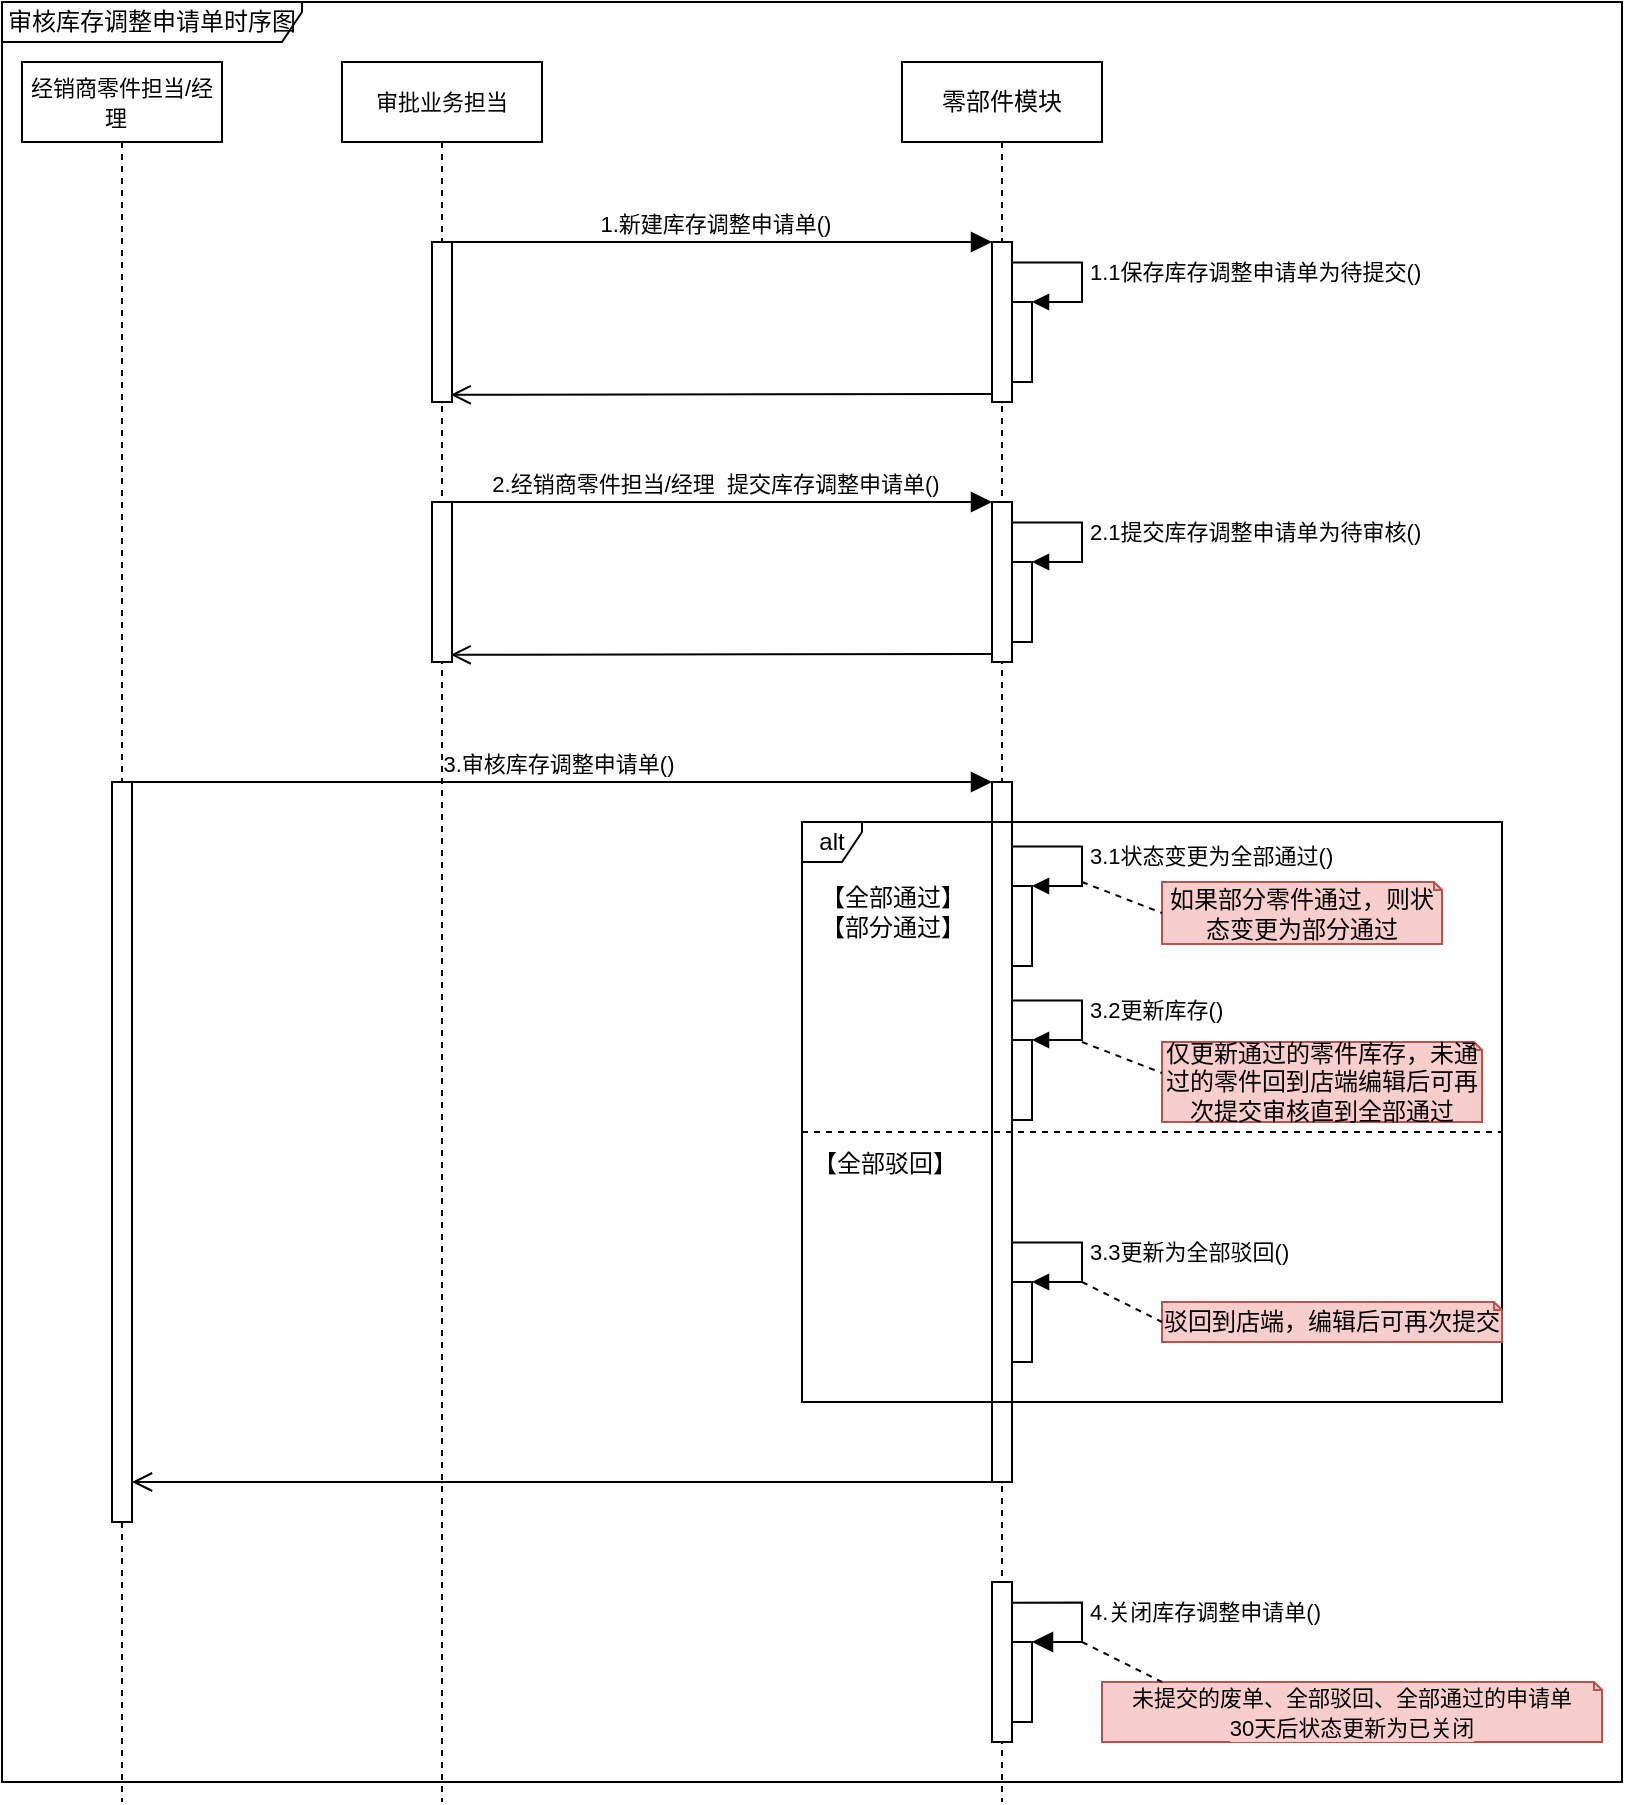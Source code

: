 <mxfile version="16.2.7" type="github" pages="4">
  <diagram id="KpkEGQ409U3p1T-nQ_Iy" name="时序图">
    <mxGraphModel dx="3041" dy="1184" grid="1" gridSize="10" guides="1" tooltips="1" connect="1" arrows="1" fold="1" page="1" pageScale="1" pageWidth="827" pageHeight="1169" math="0" shadow="0">
      <root>
        <mxCell id="dMH_0dEpBMfl3PH4L_uG-0" />
        <mxCell id="dMH_0dEpBMfl3PH4L_uG-1" parent="dMH_0dEpBMfl3PH4L_uG-0" />
        <mxCell id="01sT2_j_ewfTkymeiKA3-0" value="&lt;span style=&quot;font-size: 11px ; background-color: rgb(255 , 255 , 255)&quot;&gt;审批业务担当&lt;/span&gt;" style="shape=umlLifeline;perimeter=lifelinePerimeter;whiteSpace=wrap;html=1;container=1;collapsible=0;recursiveResize=0;outlineConnect=0;" parent="dMH_0dEpBMfl3PH4L_uG-1" vertex="1">
          <mxGeometry x="110" y="120" width="100" height="870" as="geometry" />
        </mxCell>
        <mxCell id="01sT2_j_ewfTkymeiKA3-2" value="零部件模块" style="shape=umlLifeline;perimeter=lifelinePerimeter;whiteSpace=wrap;html=1;container=1;collapsible=0;recursiveResize=0;outlineConnect=0;" parent="dMH_0dEpBMfl3PH4L_uG-1" vertex="1">
          <mxGeometry x="390" y="120" width="100" height="870" as="geometry" />
        </mxCell>
        <mxCell id="01sT2_j_ewfTkymeiKA3-3" value="1.1获取零件档案数据" style="edgeStyle=orthogonalEdgeStyle;html=1;align=left;spacingLeft=2;endArrow=block;rounded=0;entryX=1;entryY=0;endSize=6;targetPerimeterSpacing=-1;strokeColor=#1A1A1A;exitX=1;exitY=0.13;exitDx=0;exitDy=0;exitPerimeter=0;" parent="01sT2_j_ewfTkymeiKA3-2" edge="1">
          <mxGeometry relative="1" as="geometry">
            <mxPoint x="55" y="119.9" as="sourcePoint" />
            <Array as="points">
              <mxPoint x="90" y="120" />
              <mxPoint x="90" y="140" />
            </Array>
          </mxGeometry>
        </mxCell>
        <mxCell id="hbXLV57Qmul_VOZRptlu-0" value="" style="html=1;points=[];perimeter=orthogonalPerimeter;" parent="01sT2_j_ewfTkymeiKA3-2" vertex="1">
          <mxGeometry x="45" y="760" width="10" height="80" as="geometry" />
        </mxCell>
        <mxCell id="hbXLV57Qmul_VOZRptlu-3" value="" style="html=1;points=[];perimeter=orthogonalPerimeter;" parent="01sT2_j_ewfTkymeiKA3-2" vertex="1">
          <mxGeometry x="55" y="790" width="10" height="40" as="geometry" />
        </mxCell>
        <mxCell id="hbXLV57Qmul_VOZRptlu-4" value="4.关闭库存调整申请单()" style="edgeStyle=orthogonalEdgeStyle;html=1;align=left;spacingLeft=2;endArrow=block;rounded=0;entryX=1;entryY=0;startSize=14;endSize=8;exitX=1.023;exitY=0.129;exitDx=0;exitDy=0;exitPerimeter=0;" parent="01sT2_j_ewfTkymeiKA3-2" source="hbXLV57Qmul_VOZRptlu-0" target="hbXLV57Qmul_VOZRptlu-3" edge="1">
          <mxGeometry relative="1" as="geometry">
            <mxPoint x="60" y="770" as="sourcePoint" />
            <Array as="points">
              <mxPoint x="90" y="770" />
              <mxPoint x="90" y="790" />
            </Array>
          </mxGeometry>
        </mxCell>
        <mxCell id="01sT2_j_ewfTkymeiKA3-5" value="审核库存调整申请单时序图" style="shape=umlFrame;whiteSpace=wrap;html=1;fillColor=#FFFFFF;width=150;height=20;" parent="dMH_0dEpBMfl3PH4L_uG-1" vertex="1">
          <mxGeometry x="-60" y="90" width="810" height="890" as="geometry" />
        </mxCell>
        <mxCell id="01sT2_j_ewfTkymeiKA3-11" value="" style="html=1;points=[];perimeter=orthogonalPerimeter;" parent="dMH_0dEpBMfl3PH4L_uG-1" vertex="1">
          <mxGeometry x="435" y="480" width="10" height="350" as="geometry" />
        </mxCell>
        <mxCell id="01sT2_j_ewfTkymeiKA3-12" value="3.审核库存调整申请单()" style="html=1;verticalAlign=bottom;endArrow=block;entryX=0;entryY=0;rounded=0;endSize=8;" parent="dMH_0dEpBMfl3PH4L_uG-1" target="01sT2_j_ewfTkymeiKA3-11" edge="1" source="RFKSd0XwqTJ9vZxJifCU-4">
          <mxGeometry relative="1" as="geometry">
            <mxPoint x="160" y="480" as="sourcePoint" />
          </mxGeometry>
        </mxCell>
        <mxCell id="01sT2_j_ewfTkymeiKA3-13" value="" style="html=1;verticalAlign=bottom;endArrow=open;endSize=8;exitX=0;exitY=0.95;rounded=0;" parent="dMH_0dEpBMfl3PH4L_uG-1" edge="1" target="01sT2_j_ewfTkymeiKA3-10">
          <mxGeometry relative="1" as="geometry">
            <mxPoint x="164.33" y="832" as="targetPoint" />
            <mxPoint x="435" y="830.0" as="sourcePoint" />
          </mxGeometry>
        </mxCell>
        <mxCell id="01sT2_j_ewfTkymeiKA3-14" value="" style="html=1;points=[];perimeter=orthogonalPerimeter;fillColor=#FFFFFF;" parent="dMH_0dEpBMfl3PH4L_uG-1" vertex="1">
          <mxGeometry x="445" y="532" width="10" height="40" as="geometry" />
        </mxCell>
        <mxCell id="01sT2_j_ewfTkymeiKA3-15" value="3.1状态变更为全部通过()" style="edgeStyle=orthogonalEdgeStyle;html=1;align=left;spacingLeft=2;endArrow=block;rounded=0;entryX=1;entryY=0;exitX=1.022;exitY=0.128;exitDx=0;exitDy=0;exitPerimeter=0;" parent="dMH_0dEpBMfl3PH4L_uG-1" target="01sT2_j_ewfTkymeiKA3-14" edge="1">
          <mxGeometry relative="1" as="geometry">
            <mxPoint x="445.22" y="512.24" as="sourcePoint" />
            <Array as="points">
              <mxPoint x="480" y="512" />
              <mxPoint x="480" y="532" />
            </Array>
          </mxGeometry>
        </mxCell>
        <mxCell id="hysKCnYTG792oOM7qKN0-2" value="" style="html=1;points=[];perimeter=orthogonalPerimeter;fillColor=#FFFFFF;" parent="dMH_0dEpBMfl3PH4L_uG-1" vertex="1">
          <mxGeometry x="445" y="730" width="10" height="40" as="geometry" />
        </mxCell>
        <mxCell id="hysKCnYTG792oOM7qKN0-3" value="3.3更新为全部驳回()" style="edgeStyle=orthogonalEdgeStyle;html=1;align=left;spacingLeft=2;endArrow=block;rounded=0;entryX=1;entryY=0;exitX=1.022;exitY=0.128;exitDx=0;exitDy=0;exitPerimeter=0;" parent="dMH_0dEpBMfl3PH4L_uG-1" target="hysKCnYTG792oOM7qKN0-2" edge="1">
          <mxGeometry relative="1" as="geometry">
            <mxPoint x="445.22" y="710.24" as="sourcePoint" />
            <Array as="points">
              <mxPoint x="480" y="710" />
              <mxPoint x="480" y="730" />
            </Array>
          </mxGeometry>
        </mxCell>
        <mxCell id="hysKCnYTG792oOM7qKN0-7" value="alt" style="shape=umlFrame;whiteSpace=wrap;html=1;width=30;height=20;" parent="dMH_0dEpBMfl3PH4L_uG-1" vertex="1">
          <mxGeometry x="340" y="500" width="350" height="290" as="geometry" />
        </mxCell>
        <mxCell id="hysKCnYTG792oOM7qKN0-8" value="" style="html=1;points=[];perimeter=orthogonalPerimeter;fillColor=#FFFFFF;" parent="dMH_0dEpBMfl3PH4L_uG-1" vertex="1">
          <mxGeometry x="445" y="609" width="10" height="40" as="geometry" />
        </mxCell>
        <mxCell id="hysKCnYTG792oOM7qKN0-9" value="3.2更新库存()" style="edgeStyle=orthogonalEdgeStyle;html=1;align=left;spacingLeft=2;endArrow=block;rounded=0;entryX=1;entryY=0;exitX=1.022;exitY=0.128;exitDx=0;exitDy=0;exitPerimeter=0;" parent="dMH_0dEpBMfl3PH4L_uG-1" target="hysKCnYTG792oOM7qKN0-8" edge="1">
          <mxGeometry relative="1" as="geometry">
            <mxPoint x="445.22" y="589.24" as="sourcePoint" />
            <Array as="points">
              <mxPoint x="480" y="589" />
              <mxPoint x="480" y="609" />
            </Array>
          </mxGeometry>
        </mxCell>
        <mxCell id="hysKCnYTG792oOM7qKN0-10" value="如果部分零件通过，则状态变更为部分通过" style="shape=note;whiteSpace=wrap;html=1;backgroundOutline=1;darkOpacity=0.05;size=4;fillColor=#f8cecc;strokeColor=#b85450;" parent="dMH_0dEpBMfl3PH4L_uG-1" vertex="1">
          <mxGeometry x="520" y="530" width="140" height="31" as="geometry" />
        </mxCell>
        <mxCell id="hysKCnYTG792oOM7qKN0-11" value="" style="endArrow=none;dashed=1;html=1;rounded=0;endSize=8;entryX=0;entryY=0.5;entryDx=0;entryDy=0;entryPerimeter=0;" parent="dMH_0dEpBMfl3PH4L_uG-1" target="hysKCnYTG792oOM7qKN0-10" edge="1">
          <mxGeometry width="50" height="50" relative="1" as="geometry">
            <mxPoint x="480" y="530" as="sourcePoint" />
            <mxPoint x="570" y="560" as="targetPoint" />
          </mxGeometry>
        </mxCell>
        <mxCell id="hysKCnYTG792oOM7qKN0-12" value="" style="line;strokeWidth=1;rotatable=0;dashed=1;labelPosition=right;align=left;verticalAlign=middle;spacingTop=0;spacingLeft=6;points=[];portConstraint=eastwest;" parent="dMH_0dEpBMfl3PH4L_uG-1" vertex="1">
          <mxGeometry x="340" y="650" width="350" height="10" as="geometry" />
        </mxCell>
        <mxCell id="hysKCnYTG792oOM7qKN0-13" value="仅更新通过的零件库存，未通过的零件回到店端编辑后可再次提交审核直到全部通过" style="shape=note;whiteSpace=wrap;html=1;backgroundOutline=1;darkOpacity=0.05;size=4;fillColor=#f8cecc;strokeColor=#b85450;" parent="dMH_0dEpBMfl3PH4L_uG-1" vertex="1">
          <mxGeometry x="520" y="610" width="160" height="40" as="geometry" />
        </mxCell>
        <mxCell id="hysKCnYTG792oOM7qKN0-14" value="" style="endArrow=none;dashed=1;html=1;rounded=0;endSize=8;entryX=0;entryY=0.5;entryDx=0;entryDy=0;entryPerimeter=0;" parent="dMH_0dEpBMfl3PH4L_uG-1" edge="1">
          <mxGeometry width="50" height="50" relative="1" as="geometry">
            <mxPoint x="480" y="610" as="sourcePoint" />
            <mxPoint x="520" y="625.5" as="targetPoint" />
          </mxGeometry>
        </mxCell>
        <mxCell id="hysKCnYTG792oOM7qKN0-15" value="【全部通过】&lt;br&gt;【部分通过】" style="text;html=1;align=center;verticalAlign=middle;resizable=0;points=[];autosize=1;strokeColor=none;fillColor=none;" parent="dMH_0dEpBMfl3PH4L_uG-1" vertex="1">
          <mxGeometry x="340" y="530" width="90" height="30" as="geometry" />
        </mxCell>
        <mxCell id="hysKCnYTG792oOM7qKN0-16" value="【全部驳回】" style="text;html=1;align=center;verticalAlign=middle;resizable=0;points=[];autosize=1;strokeColor=none;fillColor=none;" parent="dMH_0dEpBMfl3PH4L_uG-1" vertex="1">
          <mxGeometry x="336" y="661" width="90" height="20" as="geometry" />
        </mxCell>
        <mxCell id="hysKCnYTG792oOM7qKN0-17" value="驳回到店端，编辑后可再次提交" style="shape=note;whiteSpace=wrap;html=1;backgroundOutline=1;darkOpacity=0.05;size=4;fillColor=#f8cecc;strokeColor=#b85450;" parent="dMH_0dEpBMfl3PH4L_uG-1" vertex="1">
          <mxGeometry x="520" y="740" width="170" height="20" as="geometry" />
        </mxCell>
        <mxCell id="hysKCnYTG792oOM7qKN0-18" value="" style="endArrow=none;dashed=1;html=1;rounded=0;endSize=8;entryX=0;entryY=0.5;entryDx=0;entryDy=0;entryPerimeter=0;" parent="dMH_0dEpBMfl3PH4L_uG-1" target="hysKCnYTG792oOM7qKN0-17" edge="1">
          <mxGeometry width="50" height="50" relative="1" as="geometry">
            <mxPoint x="480" y="730" as="sourcePoint" />
            <mxPoint x="520" y="745.5" as="targetPoint" />
          </mxGeometry>
        </mxCell>
        <mxCell id="B54YnUm7SQSFbyslBy3h-0" value="" style="html=1;points=[];perimeter=orthogonalPerimeter;" parent="dMH_0dEpBMfl3PH4L_uG-1" vertex="1">
          <mxGeometry x="155" y="210" width="10" height="80" as="geometry" />
        </mxCell>
        <mxCell id="B54YnUm7SQSFbyslBy3h-1" value="" style="html=1;points=[];perimeter=orthogonalPerimeter;" parent="dMH_0dEpBMfl3PH4L_uG-1" vertex="1">
          <mxGeometry x="435" y="210" width="10" height="80" as="geometry" />
        </mxCell>
        <mxCell id="B54YnUm7SQSFbyslBy3h-2" value="1.新建库存调整申请单()&amp;nbsp;" style="html=1;verticalAlign=bottom;endArrow=block;entryX=0;entryY=0;rounded=0;endSize=8;" parent="dMH_0dEpBMfl3PH4L_uG-1" target="B54YnUm7SQSFbyslBy3h-1" edge="1">
          <mxGeometry relative="1" as="geometry">
            <mxPoint x="160" y="210" as="sourcePoint" />
          </mxGeometry>
        </mxCell>
        <mxCell id="B54YnUm7SQSFbyslBy3h-3" value="" style="html=1;verticalAlign=bottom;endArrow=open;endSize=8;exitX=0;exitY=0.95;rounded=0;entryX=0.933;entryY=0.955;entryDx=0;entryDy=0;entryPerimeter=0;" parent="dMH_0dEpBMfl3PH4L_uG-1" source="B54YnUm7SQSFbyslBy3h-1" target="B54YnUm7SQSFbyslBy3h-0" edge="1">
          <mxGeometry relative="1" as="geometry">
            <mxPoint x="160" y="286" as="targetPoint" />
          </mxGeometry>
        </mxCell>
        <mxCell id="B54YnUm7SQSFbyslBy3h-4" value="" style="html=1;points=[];perimeter=orthogonalPerimeter;fillColor=#FFFFFF;" parent="dMH_0dEpBMfl3PH4L_uG-1" vertex="1">
          <mxGeometry x="445" y="240" width="10" height="40" as="geometry" />
        </mxCell>
        <mxCell id="B54YnUm7SQSFbyslBy3h-5" value="1.1保存库存调整申请单为待提交()" style="edgeStyle=orthogonalEdgeStyle;html=1;align=left;spacingLeft=2;endArrow=block;rounded=0;entryX=1;entryY=0;exitX=1.022;exitY=0.128;exitDx=0;exitDy=0;exitPerimeter=0;" parent="dMH_0dEpBMfl3PH4L_uG-1" target="B54YnUm7SQSFbyslBy3h-4" edge="1">
          <mxGeometry relative="1" as="geometry">
            <mxPoint x="445.22" y="220.24" as="sourcePoint" />
            <Array as="points">
              <mxPoint x="480" y="220" />
              <mxPoint x="480" y="240" />
            </Array>
          </mxGeometry>
        </mxCell>
        <mxCell id="B54YnUm7SQSFbyslBy3h-6" value="" style="html=1;points=[];perimeter=orthogonalPerimeter;" parent="dMH_0dEpBMfl3PH4L_uG-1" vertex="1">
          <mxGeometry x="155" y="340" width="10" height="80" as="geometry" />
        </mxCell>
        <mxCell id="B54YnUm7SQSFbyslBy3h-7" value="" style="html=1;points=[];perimeter=orthogonalPerimeter;" parent="dMH_0dEpBMfl3PH4L_uG-1" vertex="1">
          <mxGeometry x="435" y="340" width="10" height="80" as="geometry" />
        </mxCell>
        <mxCell id="B54YnUm7SQSFbyslBy3h-8" value="2.经销商零件担当/经理&amp;nbsp; 提交库存调整申请单()&amp;nbsp;" style="html=1;verticalAlign=bottom;endArrow=block;entryX=0;entryY=0;rounded=0;endSize=8;" parent="dMH_0dEpBMfl3PH4L_uG-1" target="B54YnUm7SQSFbyslBy3h-7" edge="1">
          <mxGeometry relative="1" as="geometry">
            <mxPoint x="160" y="340" as="sourcePoint" />
          </mxGeometry>
        </mxCell>
        <mxCell id="B54YnUm7SQSFbyslBy3h-9" value="" style="html=1;verticalAlign=bottom;endArrow=open;endSize=8;exitX=0;exitY=0.95;rounded=0;entryX=0.933;entryY=0.955;entryDx=0;entryDy=0;entryPerimeter=0;" parent="dMH_0dEpBMfl3PH4L_uG-1" source="B54YnUm7SQSFbyslBy3h-7" target="B54YnUm7SQSFbyslBy3h-6" edge="1">
          <mxGeometry relative="1" as="geometry">
            <mxPoint x="160" y="416" as="targetPoint" />
          </mxGeometry>
        </mxCell>
        <mxCell id="B54YnUm7SQSFbyslBy3h-10" value="" style="html=1;points=[];perimeter=orthogonalPerimeter;fillColor=#FFFFFF;" parent="dMH_0dEpBMfl3PH4L_uG-1" vertex="1">
          <mxGeometry x="445" y="370" width="10" height="40" as="geometry" />
        </mxCell>
        <mxCell id="B54YnUm7SQSFbyslBy3h-11" value="2.1提交库存调整申请单为待审核()" style="edgeStyle=orthogonalEdgeStyle;html=1;align=left;spacingLeft=2;endArrow=block;rounded=0;entryX=1;entryY=0;exitX=1.022;exitY=0.128;exitDx=0;exitDy=0;exitPerimeter=0;" parent="dMH_0dEpBMfl3PH4L_uG-1" target="B54YnUm7SQSFbyslBy3h-10" edge="1">
          <mxGeometry relative="1" as="geometry">
            <mxPoint x="445.22" y="350.24" as="sourcePoint" />
            <Array as="points">
              <mxPoint x="480" y="350" />
              <mxPoint x="480" y="370" />
            </Array>
          </mxGeometry>
        </mxCell>
        <mxCell id="hbXLV57Qmul_VOZRptlu-5" value="&lt;span style=&quot;background-color: rgb(248 , 206 , 204)&quot;&gt;&lt;span style=&quot;font-size: 11px ; text-align: left&quot;&gt;未提交的废单、全部驳回、全部通过的申请单&lt;/span&gt;&lt;br style=&quot;font-size: 11px ; text-align: left&quot;&gt;&lt;span style=&quot;font-size: 11px ; text-align: left&quot;&gt;30天后状态更新为已关闭&lt;/span&gt;&lt;/span&gt;" style="shape=note;size=4;whiteSpace=wrap;html=1;fillColor=#f8cecc;strokeColor=#b85450;" parent="dMH_0dEpBMfl3PH4L_uG-1" vertex="1">
          <mxGeometry x="490" y="930" width="250" height="30" as="geometry" />
        </mxCell>
        <mxCell id="hbXLV57Qmul_VOZRptlu-6" value="" style="endArrow=none;dashed=1;html=1;rounded=0;endSize=8;entryX=0;entryY=0.5;entryDx=0;entryDy=0;entryPerimeter=0;" parent="dMH_0dEpBMfl3PH4L_uG-1" edge="1">
          <mxGeometry width="50" height="50" relative="1" as="geometry">
            <mxPoint x="480" y="910" as="sourcePoint" />
            <mxPoint x="520" y="930" as="targetPoint" />
          </mxGeometry>
        </mxCell>
        <mxCell id="RFKSd0XwqTJ9vZxJifCU-4" value="&lt;span style=&quot;font-size: 11px ; background-color: rgb(255 , 255 , 255)&quot;&gt;经销商零件担当/经理&amp;nbsp;&amp;nbsp;&lt;/span&gt;" style="shape=umlLifeline;perimeter=lifelinePerimeter;whiteSpace=wrap;html=1;container=1;collapsible=0;recursiveResize=0;outlineConnect=0;" vertex="1" parent="dMH_0dEpBMfl3PH4L_uG-1">
          <mxGeometry x="-50" y="120" width="100" height="870" as="geometry" />
        </mxCell>
        <mxCell id="01sT2_j_ewfTkymeiKA3-10" value="" style="html=1;points=[];perimeter=orthogonalPerimeter;" parent="RFKSd0XwqTJ9vZxJifCU-4" vertex="1">
          <mxGeometry x="45" y="360" width="10" height="370" as="geometry" />
        </mxCell>
      </root>
    </mxGraphModel>
  </diagram>
  <diagram id="1weqx7i3Zt6CdPhyrl3k" name="创建-行为图">
    <mxGraphModel dx="1550" dy="829" grid="1" gridSize="10" guides="1" tooltips="1" connect="1" arrows="1" fold="1" page="1" pageScale="1" pageWidth="827" pageHeight="1169" math="0" shadow="0">
      <root>
        <mxCell id="PVDpojOrxvgwT7yR8eio-0" />
        <mxCell id="PVDpojOrxvgwT7yR8eio-1" parent="PVDpojOrxvgwT7yR8eio-0" />
        <mxCell id="wpYmfyQto9yeINCN27tz-4" value="零部件前端" style="shape=umlLifeline;perimeter=lifelinePerimeter;whiteSpace=wrap;html=1;container=1;collapsible=0;recursiveResize=0;outlineConnect=0;labelBackgroundColor=#FFFFFF;strokeColor=default;fillColor=default;" parent="PVDpojOrxvgwT7yR8eio-1" vertex="1">
          <mxGeometry x="40" y="120" width="100" height="560" as="geometry" />
        </mxCell>
        <mxCell id="wpYmfyQto9yeINCN27tz-5" value="应用层-零部件聚合服务" style="shape=umlLifeline;perimeter=lifelinePerimeter;whiteSpace=wrap;html=1;container=1;collapsible=0;recursiveResize=0;outlineConnect=0;labelBackgroundColor=#FFFFFF;strokeColor=default;fillColor=default;" parent="PVDpojOrxvgwT7yR8eio-1" vertex="1">
          <mxGeometry x="413.5" y="120" width="100" height="560" as="geometry" />
        </mxCell>
        <mxCell id="wpYmfyQto9yeINCN27tz-6" value="领域层-库存管理原子服务" style="shape=umlLifeline;perimeter=lifelinePerimeter;whiteSpace=wrap;html=1;container=1;collapsible=0;recursiveResize=0;outlineConnect=0;labelBackgroundColor=#FFFFFF;strokeColor=default;fillColor=default;" parent="PVDpojOrxvgwT7yR8eio-1" vertex="1">
          <mxGeometry x="600" y="120" width="100" height="560" as="geometry" />
        </mxCell>
        <mxCell id="wpYmfyQto9yeINCN27tz-7" value="接口-BFF服务" style="shape=umlLifeline;perimeter=lifelinePerimeter;whiteSpace=wrap;html=1;container=1;collapsible=0;recursiveResize=0;outlineConnect=0;labelBackgroundColor=#FFFFFF;strokeColor=default;fillColor=default;" parent="PVDpojOrxvgwT7yR8eio-1" vertex="1">
          <mxGeometry x="230" y="120" width="100" height="560" as="geometry" />
        </mxCell>
      </root>
    </mxGraphModel>
  </diagram>
  <diagram id="kdZGtH4mZ9aiySJ-_8Ck" name="库存调整申请单-事件图">
    <mxGraphModel dx="1292" dy="628" grid="1" gridSize="10" guides="1" tooltips="1" connect="1" arrows="0" fold="1" page="1" pageScale="1" pageWidth="827" pageHeight="1169" math="0" shadow="0">
      <root>
        <mxCell id="3W6WqJMpqGZ4H0qzBmMQ-0" />
        <mxCell id="3W6WqJMpqGZ4H0qzBmMQ-1" parent="3W6WqJMpqGZ4H0qzBmMQ-0" />
        <mxCell id="3W6WqJMpqGZ4H0qzBmMQ-2" value="" style="verticalLabelPosition=bottom;verticalAlign=top;html=1;shape=mxgraph.basic.rect;fillColor2=none;strokeWidth=1;size=20;indent=5;fillColor=#B9E0A5;" parent="3W6WqJMpqGZ4H0qzBmMQ-1" vertex="1">
          <mxGeometry x="440" y="200" width="920" height="430" as="geometry" />
        </mxCell>
        <mxCell id="3W6WqJMpqGZ4H0qzBmMQ-8" value="库存调整事件流转" style="text;html=1;align=center;verticalAlign=middle;resizable=0;points=[];autosize=1;strokeColor=none;fillColor=none;" parent="3W6WqJMpqGZ4H0qzBmMQ-1" vertex="1">
          <mxGeometry x="445" y="210" width="110" height="20" as="geometry" />
        </mxCell>
        <mxCell id="3W6WqJMpqGZ4H0qzBmMQ-9" value="提交" style="html=1;verticalAlign=bottom;endArrow=block;rounded=0;entryX=0;entryY=0.5;entryDx=0;entryDy=0;endFill=0;endSize=8;" parent="3W6WqJMpqGZ4H0qzBmMQ-1" target="4SFHawzw00CQyHeP9pkp-0" edge="1">
          <mxGeometry width="80" relative="1" as="geometry">
            <mxPoint x="720" y="359.5" as="sourcePoint" />
            <mxPoint x="800" y="359.5" as="targetPoint" />
          </mxGeometry>
        </mxCell>
        <mxCell id="4SFHawzw00CQyHeP9pkp-0" value="&lt;span style=&quot;font-size: 11px ; background-color: rgb(255 , 255 , 255)&quot;&gt;待审批&lt;/span&gt;" style="html=1;fillColor=#FFFFFF;" parent="3W6WqJMpqGZ4H0qzBmMQ-1" vertex="1">
          <mxGeometry x="799" y="335" width="110" height="50" as="geometry" />
        </mxCell>
        <mxCell id="4SFHawzw00CQyHeP9pkp-4" value="厂端审批" style="rhombus;whiteSpace=wrap;html=1;" parent="3W6WqJMpqGZ4H0qzBmMQ-1" vertex="1">
          <mxGeometry x="1010" y="320" width="80" height="80" as="geometry" />
        </mxCell>
        <mxCell id="4SFHawzw00CQyHeP9pkp-5" value="审批" style="html=1;verticalAlign=bottom;endArrow=block;rounded=0;entryX=0;entryY=0.5;entryDx=0;entryDy=0;endFill=0;endSize=8;" parent="3W6WqJMpqGZ4H0qzBmMQ-1" target="4SFHawzw00CQyHeP9pkp-4" edge="1">
          <mxGeometry width="80" relative="1" as="geometry">
            <mxPoint x="910" y="359.5" as="sourcePoint" />
            <mxPoint x="989" y="360" as="targetPoint" />
          </mxGeometry>
        </mxCell>
        <mxCell id="4SFHawzw00CQyHeP9pkp-6" value="&lt;span style=&quot;font-size: 11px ; background-color: rgb(255 , 255 , 255)&quot;&gt;全部驳回&lt;/span&gt;" style="html=1;fillColor=#FFFFFF;" parent="3W6WqJMpqGZ4H0qzBmMQ-1" vertex="1">
          <mxGeometry x="995" y="460" width="110" height="50" as="geometry" />
        </mxCell>
        <mxCell id="4SFHawzw00CQyHeP9pkp-7" value="&lt;span style=&quot;font-size: 11px ; background-color: rgb(255 , 255 , 255)&quot;&gt;全部通过&lt;/span&gt;" style="html=1;fillColor=#FFFFFF;" parent="3W6WqJMpqGZ4H0qzBmMQ-1" vertex="1">
          <mxGeometry x="1170" y="330" width="110" height="50" as="geometry" />
        </mxCell>
        <mxCell id="4SFHawzw00CQyHeP9pkp-8" value="&lt;span style=&quot;font-size: 11px ; background-color: rgb(255 , 255 , 255)&quot;&gt;部分通过&lt;/span&gt;" style="html=1;fillColor=#FFFFFF;" parent="3W6WqJMpqGZ4H0qzBmMQ-1" vertex="1">
          <mxGeometry x="995" y="200" width="110" height="50" as="geometry" />
        </mxCell>
        <mxCell id="4SFHawzw00CQyHeP9pkp-9" value="&lt;span style=&quot;font-size: 11px ; background-color: rgb(255 , 255 , 255)&quot;&gt;关闭&lt;/span&gt;" style="html=1;fillColor=#FFFFFF;" parent="3W6WqJMpqGZ4H0qzBmMQ-1" vertex="1">
          <mxGeometry x="995" y="570" width="110" height="50" as="geometry" />
        </mxCell>
        <mxCell id="4SFHawzw00CQyHeP9pkp-10" value="通过" style="html=1;verticalAlign=bottom;endArrow=block;rounded=0;endFill=0;endSize=8;" parent="3W6WqJMpqGZ4H0qzBmMQ-1" edge="1">
          <mxGeometry width="80" relative="1" as="geometry">
            <mxPoint x="1090" y="359.71" as="sourcePoint" />
            <mxPoint x="1170" y="360" as="targetPoint" />
          </mxGeometry>
        </mxCell>
        <mxCell id="4SFHawzw00CQyHeP9pkp-11" value="不通过" style="html=1;verticalAlign=bottom;endArrow=block;rounded=0;exitX=0.5;exitY=1;exitDx=0;exitDy=0;entryX=0.5;entryY=0;entryDx=0;entryDy=0;endFill=0;endSize=8;" parent="3W6WqJMpqGZ4H0qzBmMQ-1" source="4SFHawzw00CQyHeP9pkp-4" target="4SFHawzw00CQyHeP9pkp-6" edge="1">
          <mxGeometry width="80" relative="1" as="geometry">
            <mxPoint x="1100" y="369.71" as="sourcePoint" />
            <mxPoint x="1180" y="370" as="targetPoint" />
          </mxGeometry>
        </mxCell>
        <mxCell id="4SFHawzw00CQyHeP9pkp-12" value="部分通过" style="html=1;verticalAlign=bottom;endArrow=block;rounded=0;exitX=0.5;exitY=0;exitDx=0;exitDy=0;entryX=0.5;entryY=1;entryDx=0;entryDy=0;endFill=0;endSize=8;" parent="3W6WqJMpqGZ4H0qzBmMQ-1" target="4SFHawzw00CQyHeP9pkp-8" edge="1">
          <mxGeometry x="-0.483" y="3" width="80" relative="1" as="geometry">
            <mxPoint x="1050" y="319" as="sourcePoint" />
            <mxPoint x="1046.48" y="279.45" as="targetPoint" />
            <mxPoint as="offset" />
          </mxGeometry>
        </mxCell>
        <mxCell id="4SFHawzw00CQyHeP9pkp-13" value="关闭" style="html=1;verticalAlign=bottom;endArrow=block;rounded=0;exitX=0.5;exitY=1;exitDx=0;exitDy=0;entryX=0.5;entryY=0;entryDx=0;entryDy=0;endFill=0;endSize=8;" parent="3W6WqJMpqGZ4H0qzBmMQ-1" edge="1">
          <mxGeometry width="80" relative="1" as="geometry">
            <mxPoint x="1050" y="510" as="sourcePoint" />
            <mxPoint x="1050" y="570" as="targetPoint" />
          </mxGeometry>
        </mxCell>
        <mxCell id="4SFHawzw00CQyHeP9pkp-14" value="关闭" style="html=1;verticalAlign=bottom;endArrow=block;rounded=0;exitX=0.561;exitY=1.008;exitDx=0;exitDy=0;entryX=1;entryY=0.5;entryDx=0;entryDy=0;exitPerimeter=0;endFill=0;endSize=8;" parent="3W6WqJMpqGZ4H0qzBmMQ-1" source="4SFHawzw00CQyHeP9pkp-7" target="4SFHawzw00CQyHeP9pkp-9" edge="1">
          <mxGeometry width="80" relative="1" as="geometry">
            <mxPoint x="1060" y="520" as="sourcePoint" />
            <mxPoint x="1060" y="580" as="targetPoint" />
          </mxGeometry>
        </mxCell>
        <mxCell id="4SFHawzw00CQyHeP9pkp-15" value="关闭" style="html=1;verticalAlign=bottom;endArrow=block;rounded=0;exitX=0.5;exitY=1;exitDx=0;exitDy=0;entryX=0;entryY=0.5;entryDx=0;entryDy=0;endFill=0;endSize=8;" parent="3W6WqJMpqGZ4H0qzBmMQ-1" edge="1">
          <mxGeometry x="-0.157" y="-8" width="80" relative="1" as="geometry">
            <mxPoint x="665" y="385" as="sourcePoint" />
            <mxPoint x="995" y="595" as="targetPoint" />
            <mxPoint as="offset" />
          </mxGeometry>
        </mxCell>
        <mxCell id="l23pIWLlU_TnLgglJzo0-0" value="&lt;font face=&quot;helvetica&quot;&gt;待提交&lt;/font&gt;" style="html=1;fillColor=#FFFFFF;" parent="3W6WqJMpqGZ4H0qzBmMQ-1" vertex="1">
          <mxGeometry x="610" y="335" width="110" height="50" as="geometry" />
        </mxCell>
        <mxCell id="l23pIWLlU_TnLgglJzo0-1" value="创建" style="html=1;verticalAlign=bottom;endArrow=block;rounded=0;entryX=0;entryY=0.5;entryDx=0;entryDy=0;endFill=0;endSize=8;exitX=-0.001;exitY=0.373;exitDx=0;exitDy=0;exitPerimeter=0;" parent="3W6WqJMpqGZ4H0qzBmMQ-1" source="3W6WqJMpqGZ4H0qzBmMQ-2" target="l23pIWLlU_TnLgglJzo0-0" edge="1">
          <mxGeometry width="80" relative="1" as="geometry">
            <mxPoint x="500" y="359.5" as="sourcePoint" />
            <mxPoint x="579" y="360" as="targetPoint" />
          </mxGeometry>
        </mxCell>
        <mxCell id="l23pIWLlU_TnLgglJzo0-2" value="&lt;span style=&quot;font-size: 11px ; background-color: rgb(255 , 255 , 255)&quot;&gt;库存盘点&lt;/span&gt;" style="html=1;fillColor=#FFFFFF;" parent="3W6WqJMpqGZ4H0qzBmMQ-1" vertex="1">
          <mxGeometry x="310" y="335" width="110" height="50" as="geometry" />
        </mxCell>
        <mxCell id="l23pIWLlU_TnLgglJzo0-3" value="" style="curved=1;endArrow=block;html=1;rounded=0;dashed=1;exitX=0.5;exitY=0;exitDx=0;exitDy=0;entryX=0.5;entryY=0;entryDx=0;entryDy=0;endFill=0;endSize=8;" parent="3W6WqJMpqGZ4H0qzBmMQ-1" source="l23pIWLlU_TnLgglJzo0-2" target="l23pIWLlU_TnLgglJzo0-0" edge="1">
          <mxGeometry width="50" height="50" relative="1" as="geometry">
            <mxPoint x="700" y="440" as="sourcePoint" />
            <mxPoint x="750" y="390" as="targetPoint" />
            <Array as="points">
              <mxPoint x="480" y="290" />
              <mxPoint x="640" y="300" />
            </Array>
          </mxGeometry>
        </mxCell>
        <mxCell id="l23pIWLlU_TnLgglJzo0-5" value="事件总线MQ，接收库存盘点数据" style="edgeLabel;html=1;align=center;verticalAlign=middle;resizable=0;points=[];" parent="l23pIWLlU_TnLgglJzo0-3" vertex="1" connectable="0">
          <mxGeometry x="0.007" y="-3" relative="1" as="geometry">
            <mxPoint as="offset" />
          </mxGeometry>
        </mxCell>
        <mxCell id="UWajD_lyLX1lxBpiL2ky-0" value="部分不通过的" style="html=1;verticalAlign=bottom;endArrow=block;rounded=0;exitX=0;exitY=0.5;exitDx=0;exitDy=0;entryX=0.5;entryY=0;entryDx=0;entryDy=0;endFill=0;endSize=8;" parent="3W6WqJMpqGZ4H0qzBmMQ-1" source="4SFHawzw00CQyHeP9pkp-8" target="l23pIWLlU_TnLgglJzo0-0" edge="1">
          <mxGeometry x="-0.164" y="9" width="80" relative="1" as="geometry">
            <mxPoint x="675" y="395" as="sourcePoint" />
            <mxPoint x="1005" y="605" as="targetPoint" />
            <mxPoint y="1" as="offset" />
          </mxGeometry>
        </mxCell>
        <mxCell id="UWajD_lyLX1lxBpiL2ky-1" value="&lt;span style=&quot;font-size: 11px ; background-color: rgb(255 , 255 , 255)&quot;&gt;零件档案：库存&lt;/span&gt;" style="html=1;fillColor=#FFFFFF;" parent="3W6WqJMpqGZ4H0qzBmMQ-1" vertex="1">
          <mxGeometry x="1390" y="330" width="110" height="50" as="geometry" />
        </mxCell>
        <mxCell id="UWajD_lyLX1lxBpiL2ky-2" value="更新" style="html=1;verticalAlign=bottom;endArrow=block;rounded=0;endFill=0;endSize=8;entryX=0;entryY=0.5;entryDx=0;entryDy=0;exitX=1;exitY=0.5;exitDx=0;exitDy=0;dashed=1;" parent="3W6WqJMpqGZ4H0qzBmMQ-1" source="4SFHawzw00CQyHeP9pkp-7" target="UWajD_lyLX1lxBpiL2ky-1" edge="1">
          <mxGeometry width="80" relative="1" as="geometry">
            <mxPoint x="1280" y="359.5" as="sourcePoint" />
            <mxPoint x="1360" y="359.79" as="targetPoint" />
          </mxGeometry>
        </mxCell>
        <mxCell id="UWajD_lyLX1lxBpiL2ky-3" value="更新" style="html=1;verticalAlign=bottom;endArrow=block;rounded=0;endFill=0;endSize=8;entryX=0.5;entryY=0;entryDx=0;entryDy=0;exitX=1;exitY=0.5;exitDx=0;exitDy=0;dashed=1;" parent="3W6WqJMpqGZ4H0qzBmMQ-1" edge="1">
          <mxGeometry x="-0.021" y="-5" width="80" relative="1" as="geometry">
            <mxPoint x="1105" y="224.0" as="sourcePoint" />
            <mxPoint x="1445" y="329.0" as="targetPoint" />
            <mxPoint as="offset" />
          </mxGeometry>
        </mxCell>
      </root>
    </mxGraphModel>
  </diagram>
  <diagram id="a7yvxRzjYRqS2Shdf80w" name="聚合根">
    <mxGraphModel dx="1292" dy="691" grid="1" gridSize="10" guides="1" tooltips="1" connect="1" arrows="1" fold="1" page="1" pageScale="1" pageWidth="827" pageHeight="1169" math="0" shadow="0">
      <root>
        <mxCell id="79y1Xv8FWdQJc0A-ZyRu-0" />
        <mxCell id="79y1Xv8FWdQJc0A-ZyRu-1" parent="79y1Xv8FWdQJc0A-ZyRu-0" />
        <mxCell id="SYC36nNylXyGgabohHPE-13" value="【零部件】库存调整申请单" style="shape=table;startSize=30;container=1;collapsible=1;childLayout=tableLayout;fixedRows=1;rowLines=0;fontStyle=1;align=center;resizeLast=1;fillColor=#7DCDFC;" parent="79y1Xv8FWdQJc0A-ZyRu-1" vertex="1">
          <mxGeometry x="310" y="230" width="180" height="330" as="geometry" />
        </mxCell>
        <mxCell id="SYC36nNylXyGgabohHPE-14" value="" style="shape=tableRow;horizontal=0;startSize=0;swimlaneHead=0;swimlaneBody=0;fillColor=#7DCDFC;collapsible=0;dropTarget=0;points=[[0,0.5],[1,0.5]];portConstraint=eastwest;top=0;left=0;right=0;bottom=1;" parent="SYC36nNylXyGgabohHPE-13" vertex="1">
          <mxGeometry y="30" width="180" height="30" as="geometry" />
        </mxCell>
        <mxCell id="SYC36nNylXyGgabohHPE-15" value="PK" style="shape=partialRectangle;connectable=0;fillColor=#7DCDFC;top=0;left=0;bottom=0;right=0;fontStyle=1;overflow=hidden;" parent="SYC36nNylXyGgabohHPE-14" vertex="1">
          <mxGeometry width="30" height="30" as="geometry">
            <mxRectangle width="30" height="30" as="alternateBounds" />
          </mxGeometry>
        </mxCell>
        <mxCell id="SYC36nNylXyGgabohHPE-16" value="id" style="shape=partialRectangle;connectable=0;fillColor=#7DCDFC;top=0;left=0;bottom=0;right=0;align=left;spacingLeft=6;fontStyle=1;overflow=hidden;" parent="SYC36nNylXyGgabohHPE-14" vertex="1">
          <mxGeometry x="30" width="150" height="30" as="geometry">
            <mxRectangle width="150" height="30" as="alternateBounds" />
          </mxGeometry>
        </mxCell>
        <mxCell id="SYC36nNylXyGgabohHPE-17" value="" style="shape=tableRow;horizontal=0;startSize=0;swimlaneHead=0;swimlaneBody=0;fillColor=#7DCDFC;collapsible=0;dropTarget=0;points=[[0,0.5],[1,0.5]];portConstraint=eastwest;top=0;left=0;right=0;bottom=0;" parent="SYC36nNylXyGgabohHPE-13" vertex="1">
          <mxGeometry y="60" width="180" height="30" as="geometry" />
        </mxCell>
        <mxCell id="SYC36nNylXyGgabohHPE-18" value="" style="shape=partialRectangle;connectable=0;fillColor=#7DCDFC;top=0;left=0;bottom=0;right=0;editable=1;overflow=hidden;" parent="SYC36nNylXyGgabohHPE-17" vertex="1">
          <mxGeometry width="30" height="30" as="geometry">
            <mxRectangle width="30" height="30" as="alternateBounds" />
          </mxGeometry>
        </mxCell>
        <mxCell id="SYC36nNylXyGgabohHPE-19" value="盘点单号" style="shape=partialRectangle;connectable=0;fillColor=#7DCDFC;top=0;left=0;bottom=0;right=0;align=left;spacingLeft=6;overflow=hidden;" parent="SYC36nNylXyGgabohHPE-17" vertex="1">
          <mxGeometry x="30" width="150" height="30" as="geometry">
            <mxRectangle width="150" height="30" as="alternateBounds" />
          </mxGeometry>
        </mxCell>
        <mxCell id="s8ctDX3eeSpTGmI3dn0D-56" style="shape=tableRow;horizontal=0;startSize=0;swimlaneHead=0;swimlaneBody=0;fillColor=#7DCDFC;collapsible=0;dropTarget=0;points=[[0,0.5],[1,0.5]];portConstraint=eastwest;top=0;left=0;right=0;bottom=0;" parent="SYC36nNylXyGgabohHPE-13" vertex="1">
          <mxGeometry y="90" width="180" height="30" as="geometry" />
        </mxCell>
        <mxCell id="s8ctDX3eeSpTGmI3dn0D-57" value="" style="shape=partialRectangle;connectable=0;fillColor=#7DCDFC;top=0;left=0;bottom=0;right=0;editable=1;overflow=hidden;" parent="s8ctDX3eeSpTGmI3dn0D-56" vertex="1">
          <mxGeometry width="30" height="30" as="geometry">
            <mxRectangle width="30" height="30" as="alternateBounds" />
          </mxGeometry>
        </mxCell>
        <mxCell id="s8ctDX3eeSpTGmI3dn0D-58" value="零件编号" style="shape=partialRectangle;connectable=0;fillColor=#7DCDFC;top=0;left=0;bottom=0;right=0;align=left;spacingLeft=6;overflow=hidden;" parent="s8ctDX3eeSpTGmI3dn0D-56" vertex="1">
          <mxGeometry x="30" width="150" height="30" as="geometry">
            <mxRectangle width="150" height="30" as="alternateBounds" />
          </mxGeometry>
        </mxCell>
        <mxCell id="SYC36nNylXyGgabohHPE-38" style="shape=tableRow;horizontal=0;startSize=0;swimlaneHead=0;swimlaneBody=0;fillColor=#7DCDFC;collapsible=0;dropTarget=0;points=[[0,0.5],[1,0.5]];portConstraint=eastwest;top=0;left=0;right=0;bottom=0;" parent="SYC36nNylXyGgabohHPE-13" vertex="1">
          <mxGeometry y="120" width="180" height="30" as="geometry" />
        </mxCell>
        <mxCell id="SYC36nNylXyGgabohHPE-39" style="shape=partialRectangle;connectable=0;fillColor=#7DCDFC;top=0;left=0;bottom=0;right=0;editable=1;overflow=hidden;" parent="SYC36nNylXyGgabohHPE-38" vertex="1">
          <mxGeometry width="30" height="30" as="geometry">
            <mxRectangle width="30" height="30" as="alternateBounds" />
          </mxGeometry>
        </mxCell>
        <mxCell id="SYC36nNylXyGgabohHPE-40" value="单据状态" style="shape=partialRectangle;connectable=0;fillColor=#7DCDFC;top=0;left=0;bottom=0;right=0;align=left;spacingLeft=6;overflow=hidden;" parent="SYC36nNylXyGgabohHPE-38" vertex="1">
          <mxGeometry x="30" width="150" height="30" as="geometry">
            <mxRectangle width="150" height="30" as="alternateBounds" />
          </mxGeometry>
        </mxCell>
        <mxCell id="SYC36nNylXyGgabohHPE-26" style="shape=tableRow;horizontal=0;startSize=0;swimlaneHead=0;swimlaneBody=0;fillColor=#7DCDFC;collapsible=0;dropTarget=0;points=[[0,0.5],[1,0.5]];portConstraint=eastwest;top=0;left=0;right=0;bottom=0;" parent="SYC36nNylXyGgabohHPE-13" vertex="1">
          <mxGeometry y="150" width="180" height="30" as="geometry" />
        </mxCell>
        <mxCell id="SYC36nNylXyGgabohHPE-27" style="shape=partialRectangle;connectable=0;fillColor=#7DCDFC;top=0;left=0;bottom=0;right=0;editable=1;overflow=hidden;" parent="SYC36nNylXyGgabohHPE-26" vertex="1">
          <mxGeometry width="30" height="30" as="geometry">
            <mxRectangle width="30" height="30" as="alternateBounds" />
          </mxGeometry>
        </mxCell>
        <mxCell id="SYC36nNylXyGgabohHPE-28" value="零件项数" style="shape=partialRectangle;connectable=0;fillColor=#7DCDFC;top=0;left=0;bottom=0;right=0;align=left;spacingLeft=6;overflow=hidden;" parent="SYC36nNylXyGgabohHPE-26" vertex="1">
          <mxGeometry x="30" width="150" height="30" as="geometry">
            <mxRectangle width="150" height="30" as="alternateBounds" />
          </mxGeometry>
        </mxCell>
        <mxCell id="SYC36nNylXyGgabohHPE-23" style="shape=tableRow;horizontal=0;startSize=0;swimlaneHead=0;swimlaneBody=0;fillColor=#7DCDFC;collapsible=0;dropTarget=0;points=[[0,0.5],[1,0.5]];portConstraint=eastwest;top=0;left=0;right=0;bottom=0;" parent="SYC36nNylXyGgabohHPE-13" vertex="1">
          <mxGeometry y="180" width="180" height="30" as="geometry" />
        </mxCell>
        <mxCell id="SYC36nNylXyGgabohHPE-24" style="shape=partialRectangle;connectable=0;fillColor=#7DCDFC;top=0;left=0;bottom=0;right=0;editable=1;overflow=hidden;" parent="SYC36nNylXyGgabohHPE-23" vertex="1">
          <mxGeometry width="30" height="30" as="geometry">
            <mxRectangle width="30" height="30" as="alternateBounds" />
          </mxGeometry>
        </mxCell>
        <mxCell id="SYC36nNylXyGgabohHPE-25" value="调整数量" style="shape=partialRectangle;connectable=0;fillColor=#7DCDFC;top=0;left=0;bottom=0;right=0;align=left;spacingLeft=6;overflow=hidden;" parent="SYC36nNylXyGgabohHPE-23" vertex="1">
          <mxGeometry x="30" width="150" height="30" as="geometry">
            <mxRectangle width="150" height="30" as="alternateBounds" />
          </mxGeometry>
        </mxCell>
        <mxCell id="SYC36nNylXyGgabohHPE-20" style="shape=tableRow;horizontal=0;startSize=0;swimlaneHead=0;swimlaneBody=0;fillColor=#7DCDFC;collapsible=0;dropTarget=0;points=[[0,0.5],[1,0.5]];portConstraint=eastwest;top=0;left=0;right=0;bottom=0;" parent="SYC36nNylXyGgabohHPE-13" vertex="1">
          <mxGeometry y="210" width="180" height="30" as="geometry" />
        </mxCell>
        <mxCell id="SYC36nNylXyGgabohHPE-21" style="shape=partialRectangle;connectable=0;fillColor=#7DCDFC;top=0;left=0;bottom=0;right=0;editable=1;overflow=hidden;" parent="SYC36nNylXyGgabohHPE-20" vertex="1">
          <mxGeometry width="30" height="30" as="geometry">
            <mxRectangle width="30" height="30" as="alternateBounds" />
          </mxGeometry>
        </mxCell>
        <mxCell id="SYC36nNylXyGgabohHPE-22" value="调整原因" style="shape=partialRectangle;connectable=0;fillColor=#7DCDFC;top=0;left=0;bottom=0;right=0;align=left;spacingLeft=6;overflow=hidden;" parent="SYC36nNylXyGgabohHPE-20" vertex="1">
          <mxGeometry x="30" width="150" height="30" as="geometry">
            <mxRectangle width="150" height="30" as="alternateBounds" />
          </mxGeometry>
        </mxCell>
        <mxCell id="7JIEpGhaOQOvTL8CsC33-20" style="shape=tableRow;horizontal=0;startSize=0;swimlaneHead=0;swimlaneBody=0;fillColor=#7DCDFC;collapsible=0;dropTarget=0;points=[[0,0.5],[1,0.5]];portConstraint=eastwest;top=0;left=0;right=0;bottom=0;" vertex="1" parent="SYC36nNylXyGgabohHPE-13">
          <mxGeometry y="240" width="180" height="30" as="geometry" />
        </mxCell>
        <mxCell id="7JIEpGhaOQOvTL8CsC33-21" style="shape=partialRectangle;connectable=0;fillColor=#7DCDFC;top=0;left=0;bottom=0;right=0;editable=1;overflow=hidden;" vertex="1" parent="7JIEpGhaOQOvTL8CsC33-20">
          <mxGeometry width="30" height="30" as="geometry">
            <mxRectangle width="30" height="30" as="alternateBounds" />
          </mxGeometry>
        </mxCell>
        <mxCell id="7JIEpGhaOQOvTL8CsC33-22" value="差异金额" style="shape=partialRectangle;connectable=0;fillColor=#7DCDFC;top=0;left=0;bottom=0;right=0;align=left;spacingLeft=6;overflow=hidden;" vertex="1" parent="7JIEpGhaOQOvTL8CsC33-20">
          <mxGeometry x="30" width="150" height="30" as="geometry">
            <mxRectangle width="150" height="30" as="alternateBounds" />
          </mxGeometry>
        </mxCell>
        <mxCell id="7JIEpGhaOQOvTL8CsC33-17" style="shape=tableRow;horizontal=0;startSize=0;swimlaneHead=0;swimlaneBody=0;fillColor=#7DCDFC;collapsible=0;dropTarget=0;points=[[0,0.5],[1,0.5]];portConstraint=eastwest;top=0;left=0;right=0;bottom=0;" vertex="1" parent="SYC36nNylXyGgabohHPE-13">
          <mxGeometry y="270" width="180" height="30" as="geometry" />
        </mxCell>
        <mxCell id="7JIEpGhaOQOvTL8CsC33-18" style="shape=partialRectangle;connectable=0;fillColor=#7DCDFC;top=0;left=0;bottom=0;right=0;editable=1;overflow=hidden;" vertex="1" parent="7JIEpGhaOQOvTL8CsC33-17">
          <mxGeometry width="30" height="30" as="geometry">
            <mxRectangle width="30" height="30" as="alternateBounds" />
          </mxGeometry>
        </mxCell>
        <mxCell id="7JIEpGhaOQOvTL8CsC33-19" value="差异数量" style="shape=partialRectangle;connectable=0;fillColor=#7DCDFC;top=0;left=0;bottom=0;right=0;align=left;spacingLeft=6;overflow=hidden;" vertex="1" parent="7JIEpGhaOQOvTL8CsC33-17">
          <mxGeometry x="30" width="150" height="30" as="geometry">
            <mxRectangle width="150" height="30" as="alternateBounds" />
          </mxGeometry>
        </mxCell>
        <mxCell id="7JIEpGhaOQOvTL8CsC33-23" style="shape=tableRow;horizontal=0;startSize=0;swimlaneHead=0;swimlaneBody=0;fillColor=#7DCDFC;collapsible=0;dropTarget=0;points=[[0,0.5],[1,0.5]];portConstraint=eastwest;top=0;left=0;right=0;bottom=0;" vertex="1" parent="SYC36nNylXyGgabohHPE-13">
          <mxGeometry y="300" width="180" height="30" as="geometry" />
        </mxCell>
        <mxCell id="7JIEpGhaOQOvTL8CsC33-24" style="shape=partialRectangle;connectable=0;fillColor=#7DCDFC;top=0;left=0;bottom=0;right=0;editable=1;overflow=hidden;" vertex="1" parent="7JIEpGhaOQOvTL8CsC33-23">
          <mxGeometry width="30" height="30" as="geometry">
            <mxRectangle width="30" height="30" as="alternateBounds" />
          </mxGeometry>
        </mxCell>
        <mxCell id="7JIEpGhaOQOvTL8CsC33-25" value="文件路径" style="shape=partialRectangle;connectable=0;fillColor=#7DCDFC;top=0;left=0;bottom=0;right=0;align=left;spacingLeft=6;overflow=hidden;" vertex="1" parent="7JIEpGhaOQOvTL8CsC33-23">
          <mxGeometry x="30" width="150" height="30" as="geometry">
            <mxRectangle width="150" height="30" as="alternateBounds" />
          </mxGeometry>
        </mxCell>
        <mxCell id="s8ctDX3eeSpTGmI3dn0D-0" value="【零部件】零件档案" style="shape=table;startSize=30;container=1;collapsible=1;childLayout=tableLayout;fixedRows=1;rowLines=0;fontStyle=1;align=center;resizeLast=1;fillColor=#7DCDFC;" parent="79y1Xv8FWdQJc0A-ZyRu-1" vertex="1">
          <mxGeometry x="550" y="385" width="180" height="90" as="geometry" />
        </mxCell>
        <mxCell id="s8ctDX3eeSpTGmI3dn0D-1" value="" style="shape=tableRow;horizontal=0;startSize=0;swimlaneHead=0;swimlaneBody=0;fillColor=#7DCDFC;collapsible=0;dropTarget=0;points=[[0,0.5],[1,0.5]];portConstraint=eastwest;top=0;left=0;right=0;bottom=1;" parent="s8ctDX3eeSpTGmI3dn0D-0" vertex="1">
          <mxGeometry y="30" width="180" height="30" as="geometry" />
        </mxCell>
        <mxCell id="s8ctDX3eeSpTGmI3dn0D-2" value="PK" style="shape=partialRectangle;connectable=0;fillColor=#7DCDFC;top=0;left=0;bottom=0;right=0;fontStyle=1;overflow=hidden;" parent="s8ctDX3eeSpTGmI3dn0D-1" vertex="1">
          <mxGeometry width="30" height="30" as="geometry">
            <mxRectangle width="30" height="30" as="alternateBounds" />
          </mxGeometry>
        </mxCell>
        <mxCell id="s8ctDX3eeSpTGmI3dn0D-3" value="id" style="shape=partialRectangle;connectable=0;fillColor=#7DCDFC;top=0;left=0;bottom=0;right=0;align=left;spacingLeft=6;fontStyle=1;overflow=hidden;" parent="s8ctDX3eeSpTGmI3dn0D-1" vertex="1">
          <mxGeometry x="30" width="150" height="30" as="geometry">
            <mxRectangle width="150" height="30" as="alternateBounds" />
          </mxGeometry>
        </mxCell>
        <mxCell id="s8ctDX3eeSpTGmI3dn0D-4" value="" style="shape=tableRow;horizontal=0;startSize=0;swimlaneHead=0;swimlaneBody=0;fillColor=#7DCDFC;collapsible=0;dropTarget=0;points=[[0,0.5],[1,0.5]];portConstraint=eastwest;top=0;left=0;right=0;bottom=0;" parent="s8ctDX3eeSpTGmI3dn0D-0" vertex="1">
          <mxGeometry y="60" width="180" height="30" as="geometry" />
        </mxCell>
        <mxCell id="s8ctDX3eeSpTGmI3dn0D-5" value="" style="shape=partialRectangle;connectable=0;fillColor=#7DCDFC;top=0;left=0;bottom=0;right=0;editable=1;overflow=hidden;" parent="s8ctDX3eeSpTGmI3dn0D-4" vertex="1">
          <mxGeometry width="30" height="30" as="geometry">
            <mxRectangle width="30" height="30" as="alternateBounds" />
          </mxGeometry>
        </mxCell>
        <mxCell id="s8ctDX3eeSpTGmI3dn0D-6" value="库存数" style="shape=partialRectangle;connectable=0;fillColor=#7DCDFC;top=0;left=0;bottom=0;right=0;align=left;spacingLeft=6;overflow=hidden;" parent="s8ctDX3eeSpTGmI3dn0D-4" vertex="1">
          <mxGeometry x="30" width="150" height="30" as="geometry">
            <mxRectangle width="150" height="30" as="alternateBounds" />
          </mxGeometry>
        </mxCell>
        <mxCell id="p6dmz7aw35iFWnYbpZse-0" value="【共通】经销商" style="shape=table;startSize=30;container=1;collapsible=1;childLayout=tableLayout;fixedRows=1;rowLines=0;fontStyle=1;align=center;resizeLast=1;fillColor=#FFFF99;" vertex="1" parent="79y1Xv8FWdQJc0A-ZyRu-1">
          <mxGeometry x="320" y="580" width="180" height="90" as="geometry" />
        </mxCell>
        <mxCell id="p6dmz7aw35iFWnYbpZse-1" value="" style="shape=tableRow;horizontal=0;startSize=0;swimlaneHead=0;swimlaneBody=0;fillColor=#FFFF99;collapsible=0;dropTarget=0;points=[[0,0.5],[1,0.5]];portConstraint=eastwest;top=0;left=0;right=0;bottom=1;" vertex="1" parent="p6dmz7aw35iFWnYbpZse-0">
          <mxGeometry y="30" width="180" height="30" as="geometry" />
        </mxCell>
        <mxCell id="p6dmz7aw35iFWnYbpZse-2" value="PK" style="shape=partialRectangle;connectable=0;fillColor=#FFFF99;top=0;left=0;bottom=0;right=0;fontStyle=1;overflow=hidden;" vertex="1" parent="p6dmz7aw35iFWnYbpZse-1">
          <mxGeometry width="30" height="30" as="geometry">
            <mxRectangle width="30" height="30" as="alternateBounds" />
          </mxGeometry>
        </mxCell>
        <mxCell id="p6dmz7aw35iFWnYbpZse-3" value="id" style="shape=partialRectangle;connectable=0;fillColor=#FFFF99;top=0;left=0;bottom=0;right=0;align=left;spacingLeft=6;fontStyle=1;overflow=hidden;" vertex="1" parent="p6dmz7aw35iFWnYbpZse-1">
          <mxGeometry x="30" width="150" height="30" as="geometry">
            <mxRectangle width="150" height="30" as="alternateBounds" />
          </mxGeometry>
        </mxCell>
        <mxCell id="p6dmz7aw35iFWnYbpZse-4" style="shape=tableRow;horizontal=0;startSize=0;swimlaneHead=0;swimlaneBody=0;fillColor=#FFFF99;collapsible=0;dropTarget=0;points=[[0,0.5],[1,0.5]];portConstraint=eastwest;top=0;left=0;right=0;bottom=1;" vertex="1" parent="p6dmz7aw35iFWnYbpZse-0">
          <mxGeometry y="60" width="180" height="30" as="geometry" />
        </mxCell>
        <mxCell id="p6dmz7aw35iFWnYbpZse-5" style="shape=partialRectangle;connectable=0;fillColor=#FFFF99;top=0;left=0;bottom=0;right=0;fontStyle=1;overflow=hidden;" vertex="1" parent="p6dmz7aw35iFWnYbpZse-4">
          <mxGeometry width="30" height="30" as="geometry">
            <mxRectangle width="30" height="30" as="alternateBounds" />
          </mxGeometry>
        </mxCell>
        <mxCell id="p6dmz7aw35iFWnYbpZse-6" value="经销商名称" style="shape=partialRectangle;connectable=0;fillColor=#FFFF99;top=0;left=0;bottom=0;right=0;align=left;spacingLeft=6;fontStyle=0;overflow=hidden;" vertex="1" parent="p6dmz7aw35iFWnYbpZse-4">
          <mxGeometry x="30" width="150" height="30" as="geometry">
            <mxRectangle width="150" height="30" as="alternateBounds" />
          </mxGeometry>
        </mxCell>
        <mxCell id="7JIEpGhaOQOvTL8CsC33-26" value="【零件】盘点清单" style="shape=table;startSize=30;container=1;collapsible=1;childLayout=tableLayout;fixedRows=1;rowLines=0;fontStyle=1;align=center;resizeLast=1;fillColor=#7DCDFC;" vertex="1" parent="79y1Xv8FWdQJc0A-ZyRu-1">
          <mxGeometry x="40" y="300" width="180" height="330" as="geometry" />
        </mxCell>
        <mxCell id="7JIEpGhaOQOvTL8CsC33-27" value="" style="shape=tableRow;horizontal=0;startSize=0;swimlaneHead=0;swimlaneBody=0;fillColor=#7DCDFC;collapsible=0;dropTarget=0;points=[[0,0.5],[1,0.5]];portConstraint=eastwest;top=0;left=0;right=0;bottom=1;" vertex="1" parent="7JIEpGhaOQOvTL8CsC33-26">
          <mxGeometry y="30" width="180" height="30" as="geometry" />
        </mxCell>
        <mxCell id="7JIEpGhaOQOvTL8CsC33-28" value="PK" style="shape=partialRectangle;connectable=0;fillColor=#7DCDFC;top=0;left=0;bottom=0;right=0;fontStyle=1;overflow=hidden;" vertex="1" parent="7JIEpGhaOQOvTL8CsC33-27">
          <mxGeometry width="30" height="30" as="geometry">
            <mxRectangle width="30" height="30" as="alternateBounds" />
          </mxGeometry>
        </mxCell>
        <mxCell id="7JIEpGhaOQOvTL8CsC33-29" value="id" style="shape=partialRectangle;connectable=0;fillColor=#7DCDFC;top=0;left=0;bottom=0;right=0;align=left;spacingLeft=6;fontStyle=1;overflow=hidden;" vertex="1" parent="7JIEpGhaOQOvTL8CsC33-27">
          <mxGeometry x="30" width="150" height="30" as="geometry">
            <mxRectangle width="150" height="30" as="alternateBounds" />
          </mxGeometry>
        </mxCell>
        <mxCell id="7JIEpGhaOQOvTL8CsC33-30" style="shape=tableRow;horizontal=0;startSize=0;swimlaneHead=0;swimlaneBody=0;fillColor=#7DCDFC;collapsible=0;dropTarget=0;points=[[0,0.5],[1,0.5]];portConstraint=eastwest;top=0;left=0;right=0;bottom=1;" vertex="1" parent="7JIEpGhaOQOvTL8CsC33-26">
          <mxGeometry y="60" width="180" height="30" as="geometry" />
        </mxCell>
        <mxCell id="7JIEpGhaOQOvTL8CsC33-31" style="shape=partialRectangle;connectable=0;fillColor=#7DCDFC;top=0;left=0;bottom=0;right=0;fontStyle=1;overflow=hidden;" vertex="1" parent="7JIEpGhaOQOvTL8CsC33-30">
          <mxGeometry width="30" height="30" as="geometry">
            <mxRectangle width="30" height="30" as="alternateBounds" />
          </mxGeometry>
        </mxCell>
        <mxCell id="7JIEpGhaOQOvTL8CsC33-32" value="零件编号" style="shape=partialRectangle;connectable=0;fillColor=#7DCDFC;top=0;left=0;bottom=0;right=0;align=left;spacingLeft=6;fontStyle=0;overflow=hidden;" vertex="1" parent="7JIEpGhaOQOvTL8CsC33-30">
          <mxGeometry x="30" width="150" height="30" as="geometry">
            <mxRectangle width="150" height="30" as="alternateBounds" />
          </mxGeometry>
        </mxCell>
        <mxCell id="7JIEpGhaOQOvTL8CsC33-33" style="shape=tableRow;horizontal=0;startSize=0;swimlaneHead=0;swimlaneBody=0;fillColor=#7DCDFC;collapsible=0;dropTarget=0;points=[[0,0.5],[1,0.5]];portConstraint=eastwest;top=0;left=0;right=0;bottom=1;" vertex="1" parent="7JIEpGhaOQOvTL8CsC33-26">
          <mxGeometry y="90" width="180" height="30" as="geometry" />
        </mxCell>
        <mxCell id="7JIEpGhaOQOvTL8CsC33-34" style="shape=partialRectangle;connectable=0;fillColor=#7DCDFC;top=0;left=0;bottom=0;right=0;fontStyle=1;overflow=hidden;" vertex="1" parent="7JIEpGhaOQOvTL8CsC33-33">
          <mxGeometry width="30" height="30" as="geometry">
            <mxRectangle width="30" height="30" as="alternateBounds" />
          </mxGeometry>
        </mxCell>
        <mxCell id="7JIEpGhaOQOvTL8CsC33-35" value="零件名称" style="shape=partialRectangle;connectable=0;fillColor=#7DCDFC;top=0;left=0;bottom=0;right=0;align=left;spacingLeft=6;fontStyle=0;overflow=hidden;" vertex="1" parent="7JIEpGhaOQOvTL8CsC33-33">
          <mxGeometry x="30" width="150" height="30" as="geometry">
            <mxRectangle width="150" height="30" as="alternateBounds" />
          </mxGeometry>
        </mxCell>
        <mxCell id="7JIEpGhaOQOvTL8CsC33-36" value="" style="shape=tableRow;horizontal=0;startSize=0;swimlaneHead=0;swimlaneBody=0;fillColor=#7DCDFC;collapsible=0;dropTarget=0;points=[[0,0.5],[1,0.5]];portConstraint=eastwest;top=0;left=0;right=0;bottom=0;" vertex="1" parent="7JIEpGhaOQOvTL8CsC33-26">
          <mxGeometry y="120" width="180" height="30" as="geometry" />
        </mxCell>
        <mxCell id="7JIEpGhaOQOvTL8CsC33-37" value="" style="shape=partialRectangle;connectable=0;fillColor=#7DCDFC;top=0;left=0;bottom=0;right=0;editable=1;overflow=hidden;" vertex="1" parent="7JIEpGhaOQOvTL8CsC33-36">
          <mxGeometry width="30" height="30" as="geometry">
            <mxRectangle width="30" height="30" as="alternateBounds" />
          </mxGeometry>
        </mxCell>
        <mxCell id="7JIEpGhaOQOvTL8CsC33-38" value="盘点方式（日盘，库存盘点）" style="shape=partialRectangle;connectable=0;fillColor=#7DCDFC;top=0;left=0;bottom=0;right=0;align=left;spacingLeft=6;overflow=hidden;fontStyle=0" vertex="1" parent="7JIEpGhaOQOvTL8CsC33-36">
          <mxGeometry x="30" width="150" height="30" as="geometry">
            <mxRectangle width="150" height="30" as="alternateBounds" />
          </mxGeometry>
        </mxCell>
        <mxCell id="7JIEpGhaOQOvTL8CsC33-39" value="" style="shape=tableRow;horizontal=0;startSize=0;swimlaneHead=0;swimlaneBody=0;fillColor=#7DCDFC;collapsible=0;dropTarget=0;points=[[0,0.5],[1,0.5]];portConstraint=eastwest;top=0;left=0;right=0;bottom=0;" vertex="1" parent="7JIEpGhaOQOvTL8CsC33-26">
          <mxGeometry y="150" width="180" height="30" as="geometry" />
        </mxCell>
        <mxCell id="7JIEpGhaOQOvTL8CsC33-40" value="" style="shape=partialRectangle;connectable=0;fillColor=#7DCDFC;top=0;left=0;bottom=0;right=0;editable=1;overflow=hidden;" vertex="1" parent="7JIEpGhaOQOvTL8CsC33-39">
          <mxGeometry width="30" height="30" as="geometry">
            <mxRectangle width="30" height="30" as="alternateBounds" />
          </mxGeometry>
        </mxCell>
        <mxCell id="7JIEpGhaOQOvTL8CsC33-41" value="零件项数" style="shape=partialRectangle;connectable=0;fillColor=#7DCDFC;top=0;left=0;bottom=0;right=0;align=left;spacingLeft=6;overflow=hidden;" vertex="1" parent="7JIEpGhaOQOvTL8CsC33-39">
          <mxGeometry x="30" width="150" height="30" as="geometry">
            <mxRectangle width="150" height="30" as="alternateBounds" />
          </mxGeometry>
        </mxCell>
        <mxCell id="7JIEpGhaOQOvTL8CsC33-42" style="shape=tableRow;horizontal=0;startSize=0;swimlaneHead=0;swimlaneBody=0;fillColor=#7DCDFC;collapsible=0;dropTarget=0;points=[[0,0.5],[1,0.5]];portConstraint=eastwest;top=0;left=0;right=0;bottom=0;" vertex="1" parent="7JIEpGhaOQOvTL8CsC33-26">
          <mxGeometry y="180" width="180" height="30" as="geometry" />
        </mxCell>
        <mxCell id="7JIEpGhaOQOvTL8CsC33-43" style="shape=partialRectangle;connectable=0;fillColor=#7DCDFC;top=0;left=0;bottom=0;right=0;editable=1;overflow=hidden;" vertex="1" parent="7JIEpGhaOQOvTL8CsC33-42">
          <mxGeometry width="30" height="30" as="geometry">
            <mxRectangle width="30" height="30" as="alternateBounds" />
          </mxGeometry>
        </mxCell>
        <mxCell id="7JIEpGhaOQOvTL8CsC33-44" value="生成时间" style="shape=partialRectangle;connectable=0;fillColor=#7DCDFC;top=0;left=0;bottom=0;right=0;align=left;spacingLeft=6;overflow=hidden;" vertex="1" parent="7JIEpGhaOQOvTL8CsC33-42">
          <mxGeometry x="30" width="150" height="30" as="geometry">
            <mxRectangle width="150" height="30" as="alternateBounds" />
          </mxGeometry>
        </mxCell>
        <mxCell id="7JIEpGhaOQOvTL8CsC33-45" style="shape=tableRow;horizontal=0;startSize=0;swimlaneHead=0;swimlaneBody=0;fillColor=#7DCDFC;collapsible=0;dropTarget=0;points=[[0,0.5],[1,0.5]];portConstraint=eastwest;top=0;left=0;right=0;bottom=0;" vertex="1" parent="7JIEpGhaOQOvTL8CsC33-26">
          <mxGeometry y="210" width="180" height="30" as="geometry" />
        </mxCell>
        <mxCell id="7JIEpGhaOQOvTL8CsC33-46" style="shape=partialRectangle;connectable=0;fillColor=#7DCDFC;top=0;left=0;bottom=0;right=0;editable=1;overflow=hidden;" vertex="1" parent="7JIEpGhaOQOvTL8CsC33-45">
          <mxGeometry width="30" height="30" as="geometry">
            <mxRectangle width="30" height="30" as="alternateBounds" />
          </mxGeometry>
        </mxCell>
        <mxCell id="7JIEpGhaOQOvTL8CsC33-47" value="零件编码" style="shape=partialRectangle;connectable=0;fillColor=#7DCDFC;top=0;left=0;bottom=0;right=0;align=left;spacingLeft=6;overflow=hidden;" vertex="1" parent="7JIEpGhaOQOvTL8CsC33-45">
          <mxGeometry x="30" width="150" height="30" as="geometry">
            <mxRectangle width="150" height="30" as="alternateBounds" />
          </mxGeometry>
        </mxCell>
        <mxCell id="7JIEpGhaOQOvTL8CsC33-48" style="shape=tableRow;horizontal=0;startSize=0;swimlaneHead=0;swimlaneBody=0;fillColor=#7DCDFC;collapsible=0;dropTarget=0;points=[[0,0.5],[1,0.5]];portConstraint=eastwest;top=0;left=0;right=0;bottom=0;" vertex="1" parent="7JIEpGhaOQOvTL8CsC33-26">
          <mxGeometry y="240" width="180" height="30" as="geometry" />
        </mxCell>
        <mxCell id="7JIEpGhaOQOvTL8CsC33-49" style="shape=partialRectangle;connectable=0;fillColor=#7DCDFC;top=0;left=0;bottom=0;right=0;editable=1;overflow=hidden;" vertex="1" parent="7JIEpGhaOQOvTL8CsC33-48">
          <mxGeometry width="30" height="30" as="geometry">
            <mxRectangle width="30" height="30" as="alternateBounds" />
          </mxGeometry>
        </mxCell>
        <mxCell id="7JIEpGhaOQOvTL8CsC33-50" value="经销商店" style="shape=partialRectangle;connectable=0;fillColor=#7DCDFC;top=0;left=0;bottom=0;right=0;align=left;spacingLeft=6;overflow=hidden;" vertex="1" parent="7JIEpGhaOQOvTL8CsC33-48">
          <mxGeometry x="30" width="150" height="30" as="geometry">
            <mxRectangle width="150" height="30" as="alternateBounds" />
          </mxGeometry>
        </mxCell>
        <mxCell id="7JIEpGhaOQOvTL8CsC33-51" style="shape=tableRow;horizontal=0;startSize=0;swimlaneHead=0;swimlaneBody=0;fillColor=#7DCDFC;collapsible=0;dropTarget=0;points=[[0,0.5],[1,0.5]];portConstraint=eastwest;top=0;left=0;right=0;bottom=0;" vertex="1" parent="7JIEpGhaOQOvTL8CsC33-26">
          <mxGeometry y="270" width="180" height="30" as="geometry" />
        </mxCell>
        <mxCell id="7JIEpGhaOQOvTL8CsC33-52" style="shape=partialRectangle;connectable=0;fillColor=#7DCDFC;top=0;left=0;bottom=0;right=0;editable=1;overflow=hidden;" vertex="1" parent="7JIEpGhaOQOvTL8CsC33-51">
          <mxGeometry width="30" height="30" as="geometry">
            <mxRectangle width="30" height="30" as="alternateBounds" />
          </mxGeometry>
        </mxCell>
        <mxCell id="7JIEpGhaOQOvTL8CsC33-53" value="盘点库存数" style="shape=partialRectangle;connectable=0;fillColor=#7DCDFC;top=0;left=0;bottom=0;right=0;align=left;spacingLeft=6;overflow=hidden;" vertex="1" parent="7JIEpGhaOQOvTL8CsC33-51">
          <mxGeometry x="30" width="150" height="30" as="geometry">
            <mxRectangle width="150" height="30" as="alternateBounds" />
          </mxGeometry>
        </mxCell>
        <mxCell id="7JIEpGhaOQOvTL8CsC33-54" style="shape=tableRow;horizontal=0;startSize=0;swimlaneHead=0;swimlaneBody=0;fillColor=#7DCDFC;collapsible=0;dropTarget=0;points=[[0,0.5],[1,0.5]];portConstraint=eastwest;top=0;left=0;right=0;bottom=0;" vertex="1" parent="7JIEpGhaOQOvTL8CsC33-26">
          <mxGeometry y="300" width="180" height="30" as="geometry" />
        </mxCell>
        <mxCell id="7JIEpGhaOQOvTL8CsC33-55" style="shape=partialRectangle;connectable=0;fillColor=#7DCDFC;top=0;left=0;bottom=0;right=0;editable=1;overflow=hidden;" vertex="1" parent="7JIEpGhaOQOvTL8CsC33-54">
          <mxGeometry width="30" height="30" as="geometry">
            <mxRectangle width="30" height="30" as="alternateBounds" />
          </mxGeometry>
        </mxCell>
        <mxCell id="7JIEpGhaOQOvTL8CsC33-56" value="原库存数" style="shape=partialRectangle;connectable=0;fillColor=#7DCDFC;top=0;left=0;bottom=0;right=0;align=left;spacingLeft=6;overflow=hidden;" vertex="1" parent="7JIEpGhaOQOvTL8CsC33-54">
          <mxGeometry x="30" width="150" height="30" as="geometry">
            <mxRectangle width="150" height="30" as="alternateBounds" />
          </mxGeometry>
        </mxCell>
      </root>
    </mxGraphModel>
  </diagram>
</mxfile>
